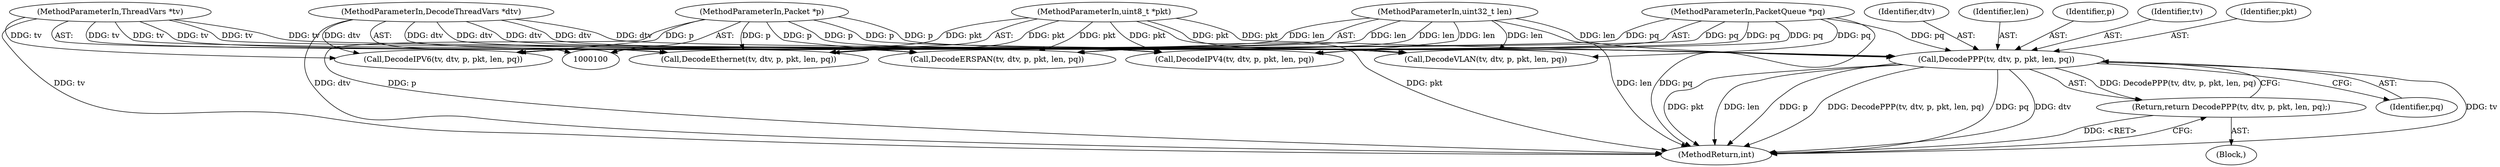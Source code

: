 digraph "0_suricata_11f3659f64a4e42e90cb3c09fcef66894205aefe_1@pointer" {
"1000114" [label="(Call,DecodePPP(tv, dtv, p, pkt, len, pq))"];
"1000101" [label="(MethodParameterIn,ThreadVars *tv)"];
"1000102" [label="(MethodParameterIn,DecodeThreadVars *dtv)"];
"1000103" [label="(MethodParameterIn,Packet *p)"];
"1000104" [label="(MethodParameterIn,uint8_t *pkt)"];
"1000105" [label="(MethodParameterIn,uint32_t len)"];
"1000106" [label="(MethodParameterIn,PacketQueue *pq)"];
"1000113" [label="(Return,return DecodePPP(tv, dtv, p, pkt, len, pq);)"];
"1000150" [label="(Call,DecodeEthernet(tv, dtv, p, pkt, len, pq))"];
"1000113" [label="(Return,return DecodePPP(tv, dtv, p, pkt, len, pq);)"];
"1000104" [label="(MethodParameterIn,uint8_t *pkt)"];
"1000105" [label="(MethodParameterIn,uint32_t len)"];
"1000101" [label="(MethodParameterIn,ThreadVars *tv)"];
"1000116" [label="(Identifier,dtv)"];
"1000159" [label="(Call,DecodeERSPAN(tv, dtv, p, pkt, len, pq))"];
"1000119" [label="(Identifier,len)"];
"1000103" [label="(MethodParameterIn,Packet *p)"];
"1000120" [label="(Identifier,pq)"];
"1000123" [label="(Call,DecodeIPV4(tv, dtv, p, pkt, len, pq))"];
"1000111" [label="(Block,)"];
"1000117" [label="(Identifier,p)"];
"1000106" [label="(MethodParameterIn,PacketQueue *pq)"];
"1000173" [label="(MethodReturn,int)"];
"1000102" [label="(MethodParameterIn,DecodeThreadVars *dtv)"];
"1000114" [label="(Call,DecodePPP(tv, dtv, p, pkt, len, pq))"];
"1000115" [label="(Identifier,tv)"];
"1000141" [label="(Call,DecodeVLAN(tv, dtv, p, pkt, len, pq))"];
"1000118" [label="(Identifier,pkt)"];
"1000132" [label="(Call,DecodeIPV6(tv, dtv, p, pkt, len, pq))"];
"1000114" -> "1000113"  [label="AST: "];
"1000114" -> "1000120"  [label="CFG: "];
"1000115" -> "1000114"  [label="AST: "];
"1000116" -> "1000114"  [label="AST: "];
"1000117" -> "1000114"  [label="AST: "];
"1000118" -> "1000114"  [label="AST: "];
"1000119" -> "1000114"  [label="AST: "];
"1000120" -> "1000114"  [label="AST: "];
"1000113" -> "1000114"  [label="CFG: "];
"1000114" -> "1000173"  [label="DDG: tv"];
"1000114" -> "1000173"  [label="DDG: pkt"];
"1000114" -> "1000173"  [label="DDG: len"];
"1000114" -> "1000173"  [label="DDG: p"];
"1000114" -> "1000173"  [label="DDG: DecodePPP(tv, dtv, p, pkt, len, pq)"];
"1000114" -> "1000173"  [label="DDG: pq"];
"1000114" -> "1000173"  [label="DDG: dtv"];
"1000114" -> "1000113"  [label="DDG: DecodePPP(tv, dtv, p, pkt, len, pq)"];
"1000101" -> "1000114"  [label="DDG: tv"];
"1000102" -> "1000114"  [label="DDG: dtv"];
"1000103" -> "1000114"  [label="DDG: p"];
"1000104" -> "1000114"  [label="DDG: pkt"];
"1000105" -> "1000114"  [label="DDG: len"];
"1000106" -> "1000114"  [label="DDG: pq"];
"1000101" -> "1000100"  [label="AST: "];
"1000101" -> "1000173"  [label="DDG: tv"];
"1000101" -> "1000123"  [label="DDG: tv"];
"1000101" -> "1000132"  [label="DDG: tv"];
"1000101" -> "1000141"  [label="DDG: tv"];
"1000101" -> "1000150"  [label="DDG: tv"];
"1000101" -> "1000159"  [label="DDG: tv"];
"1000102" -> "1000100"  [label="AST: "];
"1000102" -> "1000173"  [label="DDG: dtv"];
"1000102" -> "1000123"  [label="DDG: dtv"];
"1000102" -> "1000132"  [label="DDG: dtv"];
"1000102" -> "1000141"  [label="DDG: dtv"];
"1000102" -> "1000150"  [label="DDG: dtv"];
"1000102" -> "1000159"  [label="DDG: dtv"];
"1000103" -> "1000100"  [label="AST: "];
"1000103" -> "1000173"  [label="DDG: p"];
"1000103" -> "1000123"  [label="DDG: p"];
"1000103" -> "1000132"  [label="DDG: p"];
"1000103" -> "1000141"  [label="DDG: p"];
"1000103" -> "1000150"  [label="DDG: p"];
"1000103" -> "1000159"  [label="DDG: p"];
"1000104" -> "1000100"  [label="AST: "];
"1000104" -> "1000173"  [label="DDG: pkt"];
"1000104" -> "1000123"  [label="DDG: pkt"];
"1000104" -> "1000132"  [label="DDG: pkt"];
"1000104" -> "1000141"  [label="DDG: pkt"];
"1000104" -> "1000150"  [label="DDG: pkt"];
"1000104" -> "1000159"  [label="DDG: pkt"];
"1000105" -> "1000100"  [label="AST: "];
"1000105" -> "1000173"  [label="DDG: len"];
"1000105" -> "1000123"  [label="DDG: len"];
"1000105" -> "1000132"  [label="DDG: len"];
"1000105" -> "1000141"  [label="DDG: len"];
"1000105" -> "1000150"  [label="DDG: len"];
"1000105" -> "1000159"  [label="DDG: len"];
"1000106" -> "1000100"  [label="AST: "];
"1000106" -> "1000173"  [label="DDG: pq"];
"1000106" -> "1000123"  [label="DDG: pq"];
"1000106" -> "1000132"  [label="DDG: pq"];
"1000106" -> "1000141"  [label="DDG: pq"];
"1000106" -> "1000150"  [label="DDG: pq"];
"1000106" -> "1000159"  [label="DDG: pq"];
"1000113" -> "1000111"  [label="AST: "];
"1000173" -> "1000113"  [label="CFG: "];
"1000113" -> "1000173"  [label="DDG: <RET>"];
}
